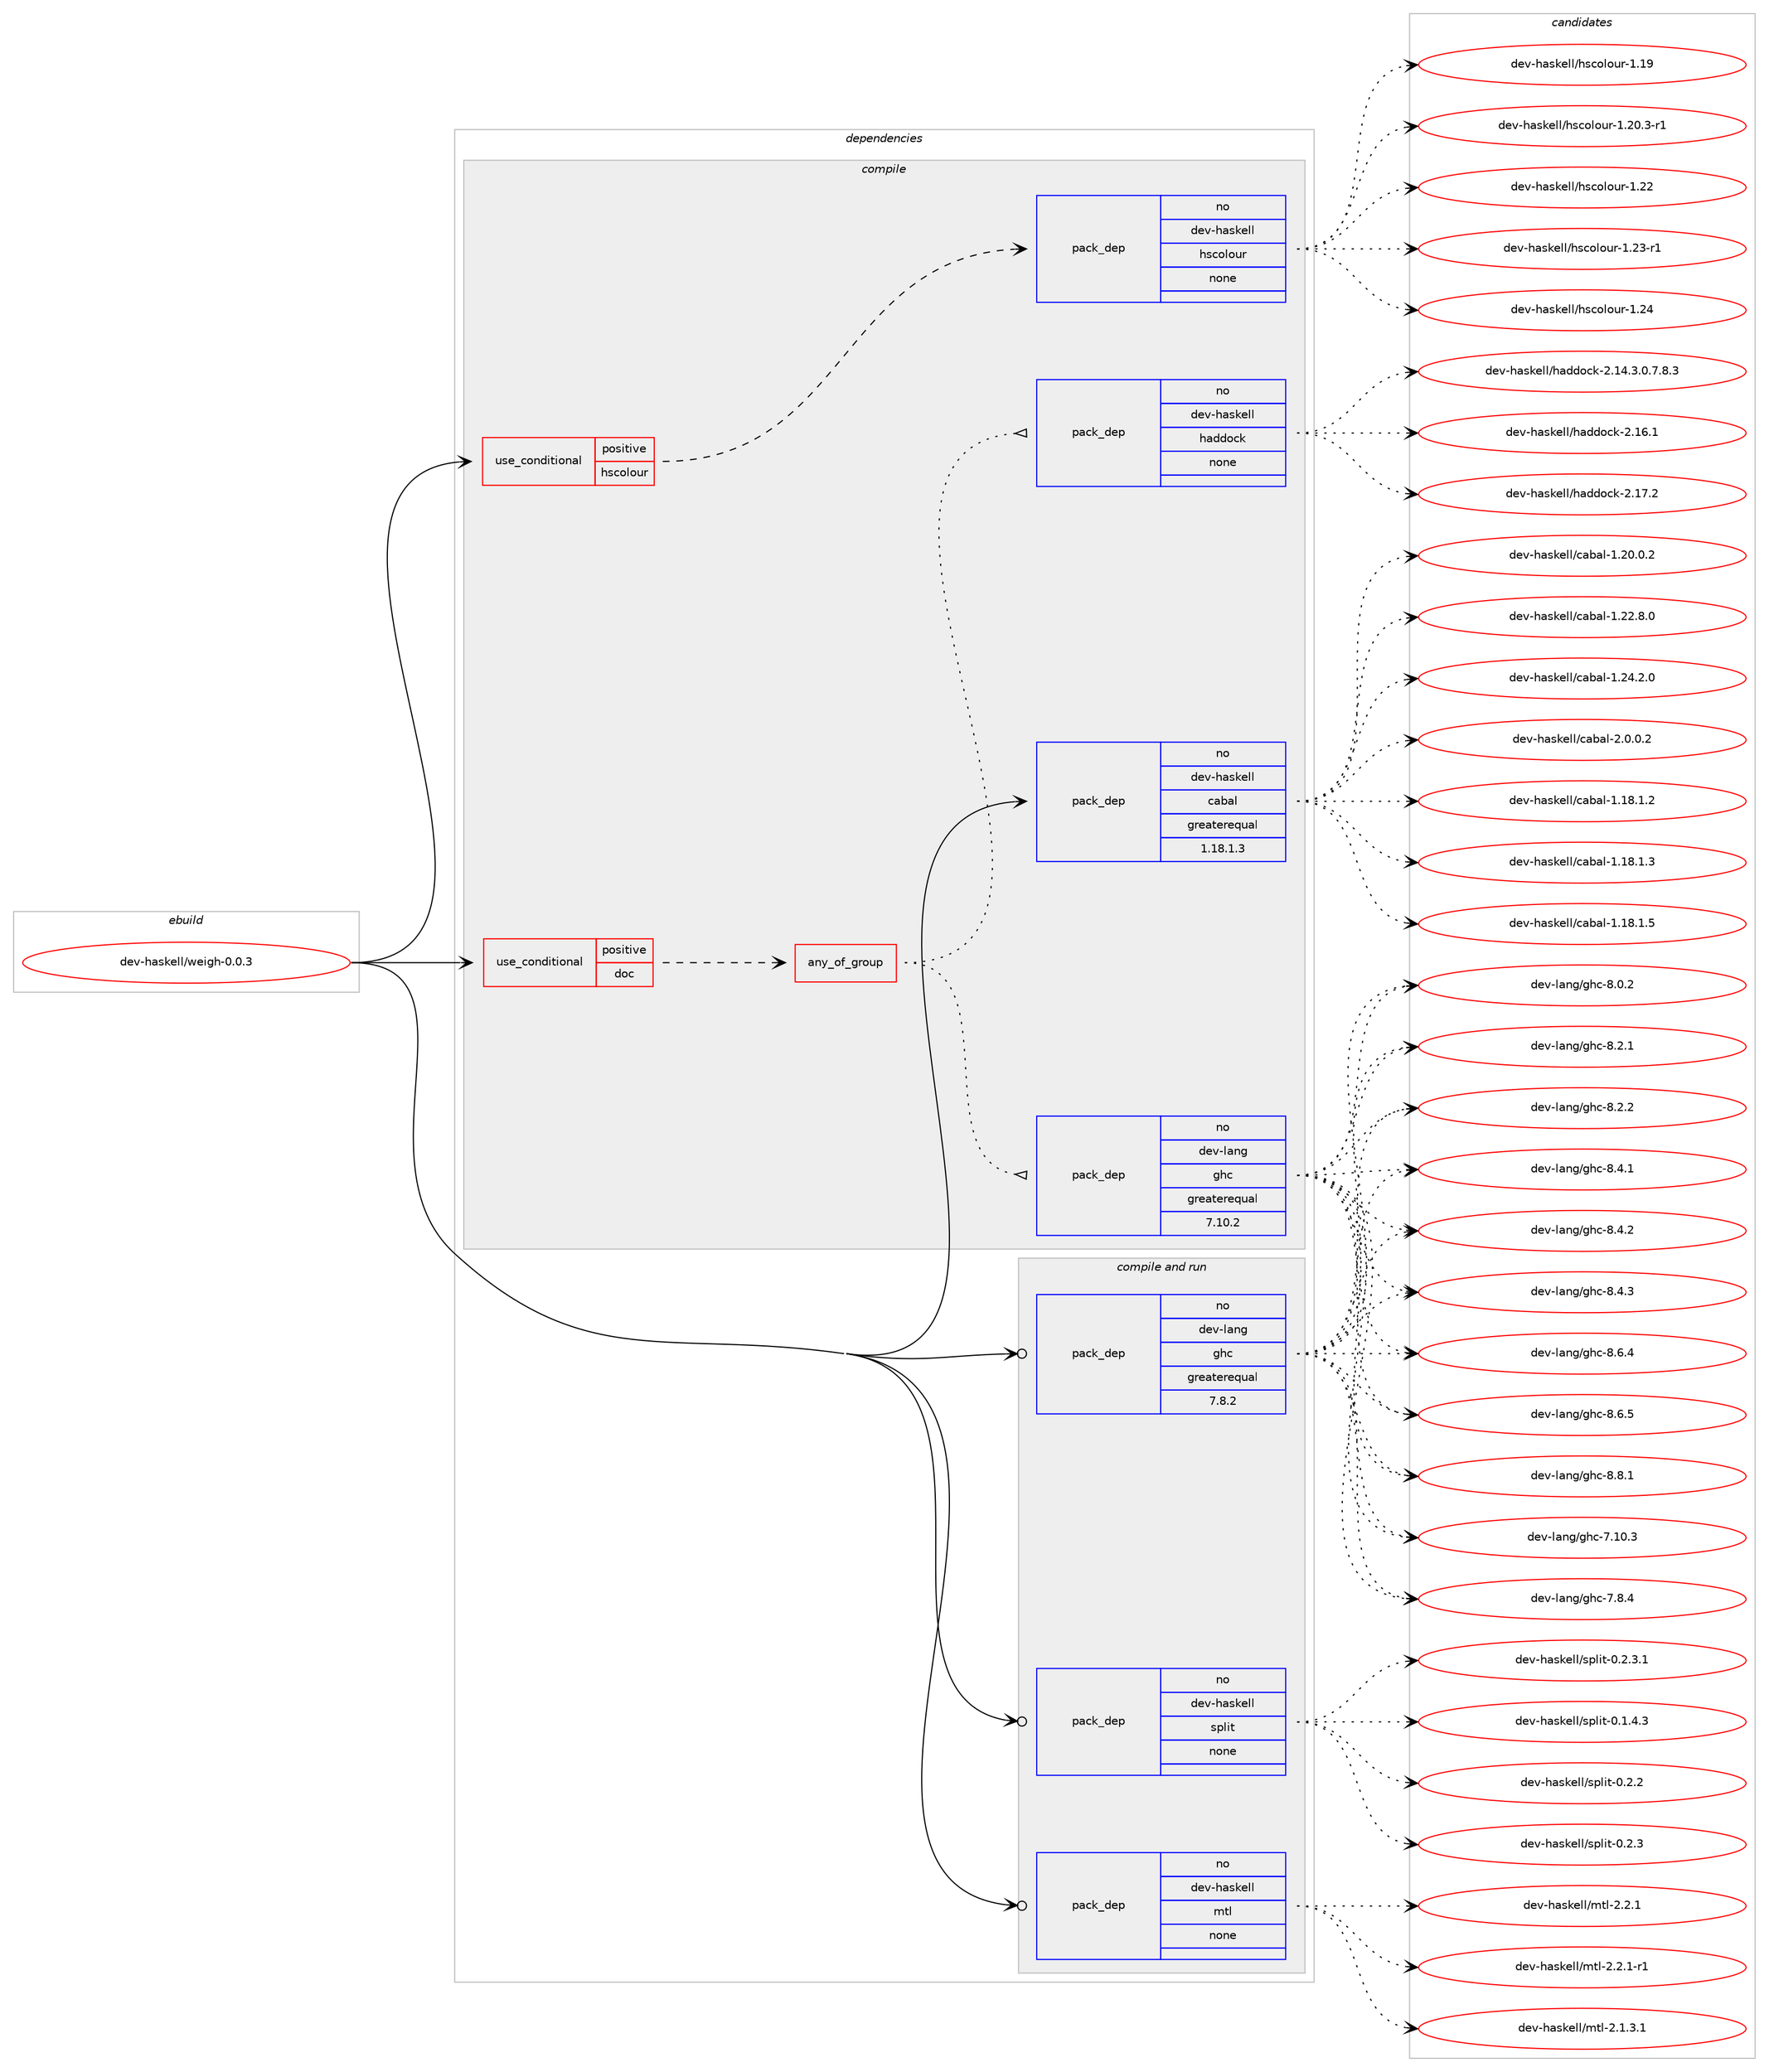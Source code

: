 digraph prolog {

# *************
# Graph options
# *************

newrank=true;
concentrate=true;
compound=true;
graph [rankdir=LR,fontname=Helvetica,fontsize=10,ranksep=1.5];#, ranksep=2.5, nodesep=0.2];
edge  [arrowhead=vee];
node  [fontname=Helvetica,fontsize=10];

# **********
# The ebuild
# **********

subgraph cluster_leftcol {
color=gray;
rank=same;
label=<<i>ebuild</i>>;
id [label="dev-haskell/weigh-0.0.3", color=red, width=4, href="../dev-haskell/weigh-0.0.3.svg"];
}

# ****************
# The dependencies
# ****************

subgraph cluster_midcol {
color=gray;
label=<<i>dependencies</i>>;
subgraph cluster_compile {
fillcolor="#eeeeee";
style=filled;
label=<<i>compile</i>>;
subgraph cond128183 {
dependency547838 [label=<<TABLE BORDER="0" CELLBORDER="1" CELLSPACING="0" CELLPADDING="4"><TR><TD ROWSPAN="3" CELLPADDING="10">use_conditional</TD></TR><TR><TD>positive</TD></TR><TR><TD>doc</TD></TR></TABLE>>, shape=none, color=red];
subgraph any10717 {
dependency547839 [label=<<TABLE BORDER="0" CELLBORDER="1" CELLSPACING="0" CELLPADDING="4"><TR><TD CELLPADDING="10">any_of_group</TD></TR></TABLE>>, shape=none, color=red];subgraph pack408581 {
dependency547840 [label=<<TABLE BORDER="0" CELLBORDER="1" CELLSPACING="0" CELLPADDING="4" WIDTH="220"><TR><TD ROWSPAN="6" CELLPADDING="30">pack_dep</TD></TR><TR><TD WIDTH="110">no</TD></TR><TR><TD>dev-haskell</TD></TR><TR><TD>haddock</TD></TR><TR><TD>none</TD></TR><TR><TD></TD></TR></TABLE>>, shape=none, color=blue];
}
dependency547839:e -> dependency547840:w [weight=20,style="dotted",arrowhead="oinv"];
subgraph pack408582 {
dependency547841 [label=<<TABLE BORDER="0" CELLBORDER="1" CELLSPACING="0" CELLPADDING="4" WIDTH="220"><TR><TD ROWSPAN="6" CELLPADDING="30">pack_dep</TD></TR><TR><TD WIDTH="110">no</TD></TR><TR><TD>dev-lang</TD></TR><TR><TD>ghc</TD></TR><TR><TD>greaterequal</TD></TR><TR><TD>7.10.2</TD></TR></TABLE>>, shape=none, color=blue];
}
dependency547839:e -> dependency547841:w [weight=20,style="dotted",arrowhead="oinv"];
}
dependency547838:e -> dependency547839:w [weight=20,style="dashed",arrowhead="vee"];
}
id:e -> dependency547838:w [weight=20,style="solid",arrowhead="vee"];
subgraph cond128184 {
dependency547842 [label=<<TABLE BORDER="0" CELLBORDER="1" CELLSPACING="0" CELLPADDING="4"><TR><TD ROWSPAN="3" CELLPADDING="10">use_conditional</TD></TR><TR><TD>positive</TD></TR><TR><TD>hscolour</TD></TR></TABLE>>, shape=none, color=red];
subgraph pack408583 {
dependency547843 [label=<<TABLE BORDER="0" CELLBORDER="1" CELLSPACING="0" CELLPADDING="4" WIDTH="220"><TR><TD ROWSPAN="6" CELLPADDING="30">pack_dep</TD></TR><TR><TD WIDTH="110">no</TD></TR><TR><TD>dev-haskell</TD></TR><TR><TD>hscolour</TD></TR><TR><TD>none</TD></TR><TR><TD></TD></TR></TABLE>>, shape=none, color=blue];
}
dependency547842:e -> dependency547843:w [weight=20,style="dashed",arrowhead="vee"];
}
id:e -> dependency547842:w [weight=20,style="solid",arrowhead="vee"];
subgraph pack408584 {
dependency547844 [label=<<TABLE BORDER="0" CELLBORDER="1" CELLSPACING="0" CELLPADDING="4" WIDTH="220"><TR><TD ROWSPAN="6" CELLPADDING="30">pack_dep</TD></TR><TR><TD WIDTH="110">no</TD></TR><TR><TD>dev-haskell</TD></TR><TR><TD>cabal</TD></TR><TR><TD>greaterequal</TD></TR><TR><TD>1.18.1.3</TD></TR></TABLE>>, shape=none, color=blue];
}
id:e -> dependency547844:w [weight=20,style="solid",arrowhead="vee"];
}
subgraph cluster_compileandrun {
fillcolor="#eeeeee";
style=filled;
label=<<i>compile and run</i>>;
subgraph pack408585 {
dependency547845 [label=<<TABLE BORDER="0" CELLBORDER="1" CELLSPACING="0" CELLPADDING="4" WIDTH="220"><TR><TD ROWSPAN="6" CELLPADDING="30">pack_dep</TD></TR><TR><TD WIDTH="110">no</TD></TR><TR><TD>dev-haskell</TD></TR><TR><TD>mtl</TD></TR><TR><TD>none</TD></TR><TR><TD></TD></TR></TABLE>>, shape=none, color=blue];
}
id:e -> dependency547845:w [weight=20,style="solid",arrowhead="odotvee"];
subgraph pack408586 {
dependency547846 [label=<<TABLE BORDER="0" CELLBORDER="1" CELLSPACING="0" CELLPADDING="4" WIDTH="220"><TR><TD ROWSPAN="6" CELLPADDING="30">pack_dep</TD></TR><TR><TD WIDTH="110">no</TD></TR><TR><TD>dev-haskell</TD></TR><TR><TD>split</TD></TR><TR><TD>none</TD></TR><TR><TD></TD></TR></TABLE>>, shape=none, color=blue];
}
id:e -> dependency547846:w [weight=20,style="solid",arrowhead="odotvee"];
subgraph pack408587 {
dependency547847 [label=<<TABLE BORDER="0" CELLBORDER="1" CELLSPACING="0" CELLPADDING="4" WIDTH="220"><TR><TD ROWSPAN="6" CELLPADDING="30">pack_dep</TD></TR><TR><TD WIDTH="110">no</TD></TR><TR><TD>dev-lang</TD></TR><TR><TD>ghc</TD></TR><TR><TD>greaterequal</TD></TR><TR><TD>7.8.2</TD></TR></TABLE>>, shape=none, color=blue];
}
id:e -> dependency547847:w [weight=20,style="solid",arrowhead="odotvee"];
}
subgraph cluster_run {
fillcolor="#eeeeee";
style=filled;
label=<<i>run</i>>;
}
}

# **************
# The candidates
# **************

subgraph cluster_choices {
rank=same;
color=gray;
label=<<i>candidates</i>>;

subgraph choice408581 {
color=black;
nodesep=1;
choice1001011184510497115107101108108471049710010011199107455046495246514648465546564651 [label="dev-haskell/haddock-2.14.3.0.7.8.3", color=red, width=4,href="../dev-haskell/haddock-2.14.3.0.7.8.3.svg"];
choice100101118451049711510710110810847104971001001119910745504649544649 [label="dev-haskell/haddock-2.16.1", color=red, width=4,href="../dev-haskell/haddock-2.16.1.svg"];
choice100101118451049711510710110810847104971001001119910745504649554650 [label="dev-haskell/haddock-2.17.2", color=red, width=4,href="../dev-haskell/haddock-2.17.2.svg"];
dependency547840:e -> choice1001011184510497115107101108108471049710010011199107455046495246514648465546564651:w [style=dotted,weight="100"];
dependency547840:e -> choice100101118451049711510710110810847104971001001119910745504649544649:w [style=dotted,weight="100"];
dependency547840:e -> choice100101118451049711510710110810847104971001001119910745504649554650:w [style=dotted,weight="100"];
}
subgraph choice408582 {
color=black;
nodesep=1;
choice1001011184510897110103471031049945554649484651 [label="dev-lang/ghc-7.10.3", color=red, width=4,href="../dev-lang/ghc-7.10.3.svg"];
choice10010111845108971101034710310499455546564652 [label="dev-lang/ghc-7.8.4", color=red, width=4,href="../dev-lang/ghc-7.8.4.svg"];
choice10010111845108971101034710310499455646484650 [label="dev-lang/ghc-8.0.2", color=red, width=4,href="../dev-lang/ghc-8.0.2.svg"];
choice10010111845108971101034710310499455646504649 [label="dev-lang/ghc-8.2.1", color=red, width=4,href="../dev-lang/ghc-8.2.1.svg"];
choice10010111845108971101034710310499455646504650 [label="dev-lang/ghc-8.2.2", color=red, width=4,href="../dev-lang/ghc-8.2.2.svg"];
choice10010111845108971101034710310499455646524649 [label="dev-lang/ghc-8.4.1", color=red, width=4,href="../dev-lang/ghc-8.4.1.svg"];
choice10010111845108971101034710310499455646524650 [label="dev-lang/ghc-8.4.2", color=red, width=4,href="../dev-lang/ghc-8.4.2.svg"];
choice10010111845108971101034710310499455646524651 [label="dev-lang/ghc-8.4.3", color=red, width=4,href="../dev-lang/ghc-8.4.3.svg"];
choice10010111845108971101034710310499455646544652 [label="dev-lang/ghc-8.6.4", color=red, width=4,href="../dev-lang/ghc-8.6.4.svg"];
choice10010111845108971101034710310499455646544653 [label="dev-lang/ghc-8.6.5", color=red, width=4,href="../dev-lang/ghc-8.6.5.svg"];
choice10010111845108971101034710310499455646564649 [label="dev-lang/ghc-8.8.1", color=red, width=4,href="../dev-lang/ghc-8.8.1.svg"];
dependency547841:e -> choice1001011184510897110103471031049945554649484651:w [style=dotted,weight="100"];
dependency547841:e -> choice10010111845108971101034710310499455546564652:w [style=dotted,weight="100"];
dependency547841:e -> choice10010111845108971101034710310499455646484650:w [style=dotted,weight="100"];
dependency547841:e -> choice10010111845108971101034710310499455646504649:w [style=dotted,weight="100"];
dependency547841:e -> choice10010111845108971101034710310499455646504650:w [style=dotted,weight="100"];
dependency547841:e -> choice10010111845108971101034710310499455646524649:w [style=dotted,weight="100"];
dependency547841:e -> choice10010111845108971101034710310499455646524650:w [style=dotted,weight="100"];
dependency547841:e -> choice10010111845108971101034710310499455646524651:w [style=dotted,weight="100"];
dependency547841:e -> choice10010111845108971101034710310499455646544652:w [style=dotted,weight="100"];
dependency547841:e -> choice10010111845108971101034710310499455646544653:w [style=dotted,weight="100"];
dependency547841:e -> choice10010111845108971101034710310499455646564649:w [style=dotted,weight="100"];
}
subgraph choice408583 {
color=black;
nodesep=1;
choice100101118451049711510710110810847104115991111081111171144549464957 [label="dev-haskell/hscolour-1.19", color=red, width=4,href="../dev-haskell/hscolour-1.19.svg"];
choice10010111845104971151071011081084710411599111108111117114454946504846514511449 [label="dev-haskell/hscolour-1.20.3-r1", color=red, width=4,href="../dev-haskell/hscolour-1.20.3-r1.svg"];
choice100101118451049711510710110810847104115991111081111171144549465050 [label="dev-haskell/hscolour-1.22", color=red, width=4,href="../dev-haskell/hscolour-1.22.svg"];
choice1001011184510497115107101108108471041159911110811111711445494650514511449 [label="dev-haskell/hscolour-1.23-r1", color=red, width=4,href="../dev-haskell/hscolour-1.23-r1.svg"];
choice100101118451049711510710110810847104115991111081111171144549465052 [label="dev-haskell/hscolour-1.24", color=red, width=4,href="../dev-haskell/hscolour-1.24.svg"];
dependency547843:e -> choice100101118451049711510710110810847104115991111081111171144549464957:w [style=dotted,weight="100"];
dependency547843:e -> choice10010111845104971151071011081084710411599111108111117114454946504846514511449:w [style=dotted,weight="100"];
dependency547843:e -> choice100101118451049711510710110810847104115991111081111171144549465050:w [style=dotted,weight="100"];
dependency547843:e -> choice1001011184510497115107101108108471041159911110811111711445494650514511449:w [style=dotted,weight="100"];
dependency547843:e -> choice100101118451049711510710110810847104115991111081111171144549465052:w [style=dotted,weight="100"];
}
subgraph choice408584 {
color=black;
nodesep=1;
choice10010111845104971151071011081084799979897108454946495646494650 [label="dev-haskell/cabal-1.18.1.2", color=red, width=4,href="../dev-haskell/cabal-1.18.1.2.svg"];
choice10010111845104971151071011081084799979897108454946495646494651 [label="dev-haskell/cabal-1.18.1.3", color=red, width=4,href="../dev-haskell/cabal-1.18.1.3.svg"];
choice10010111845104971151071011081084799979897108454946495646494653 [label="dev-haskell/cabal-1.18.1.5", color=red, width=4,href="../dev-haskell/cabal-1.18.1.5.svg"];
choice10010111845104971151071011081084799979897108454946504846484650 [label="dev-haskell/cabal-1.20.0.2", color=red, width=4,href="../dev-haskell/cabal-1.20.0.2.svg"];
choice10010111845104971151071011081084799979897108454946505046564648 [label="dev-haskell/cabal-1.22.8.0", color=red, width=4,href="../dev-haskell/cabal-1.22.8.0.svg"];
choice10010111845104971151071011081084799979897108454946505246504648 [label="dev-haskell/cabal-1.24.2.0", color=red, width=4,href="../dev-haskell/cabal-1.24.2.0.svg"];
choice100101118451049711510710110810847999798971084550464846484650 [label="dev-haskell/cabal-2.0.0.2", color=red, width=4,href="../dev-haskell/cabal-2.0.0.2.svg"];
dependency547844:e -> choice10010111845104971151071011081084799979897108454946495646494650:w [style=dotted,weight="100"];
dependency547844:e -> choice10010111845104971151071011081084799979897108454946495646494651:w [style=dotted,weight="100"];
dependency547844:e -> choice10010111845104971151071011081084799979897108454946495646494653:w [style=dotted,weight="100"];
dependency547844:e -> choice10010111845104971151071011081084799979897108454946504846484650:w [style=dotted,weight="100"];
dependency547844:e -> choice10010111845104971151071011081084799979897108454946505046564648:w [style=dotted,weight="100"];
dependency547844:e -> choice10010111845104971151071011081084799979897108454946505246504648:w [style=dotted,weight="100"];
dependency547844:e -> choice100101118451049711510710110810847999798971084550464846484650:w [style=dotted,weight="100"];
}
subgraph choice408585 {
color=black;
nodesep=1;
choice1001011184510497115107101108108471091161084550464946514649 [label="dev-haskell/mtl-2.1.3.1", color=red, width=4,href="../dev-haskell/mtl-2.1.3.1.svg"];
choice100101118451049711510710110810847109116108455046504649 [label="dev-haskell/mtl-2.2.1", color=red, width=4,href="../dev-haskell/mtl-2.2.1.svg"];
choice1001011184510497115107101108108471091161084550465046494511449 [label="dev-haskell/mtl-2.2.1-r1", color=red, width=4,href="../dev-haskell/mtl-2.2.1-r1.svg"];
dependency547845:e -> choice1001011184510497115107101108108471091161084550464946514649:w [style=dotted,weight="100"];
dependency547845:e -> choice100101118451049711510710110810847109116108455046504649:w [style=dotted,weight="100"];
dependency547845:e -> choice1001011184510497115107101108108471091161084550465046494511449:w [style=dotted,weight="100"];
}
subgraph choice408586 {
color=black;
nodesep=1;
choice1001011184510497115107101108108471151121081051164548464946524651 [label="dev-haskell/split-0.1.4.3", color=red, width=4,href="../dev-haskell/split-0.1.4.3.svg"];
choice100101118451049711510710110810847115112108105116454846504650 [label="dev-haskell/split-0.2.2", color=red, width=4,href="../dev-haskell/split-0.2.2.svg"];
choice100101118451049711510710110810847115112108105116454846504651 [label="dev-haskell/split-0.2.3", color=red, width=4,href="../dev-haskell/split-0.2.3.svg"];
choice1001011184510497115107101108108471151121081051164548465046514649 [label="dev-haskell/split-0.2.3.1", color=red, width=4,href="../dev-haskell/split-0.2.3.1.svg"];
dependency547846:e -> choice1001011184510497115107101108108471151121081051164548464946524651:w [style=dotted,weight="100"];
dependency547846:e -> choice100101118451049711510710110810847115112108105116454846504650:w [style=dotted,weight="100"];
dependency547846:e -> choice100101118451049711510710110810847115112108105116454846504651:w [style=dotted,weight="100"];
dependency547846:e -> choice1001011184510497115107101108108471151121081051164548465046514649:w [style=dotted,weight="100"];
}
subgraph choice408587 {
color=black;
nodesep=1;
choice1001011184510897110103471031049945554649484651 [label="dev-lang/ghc-7.10.3", color=red, width=4,href="../dev-lang/ghc-7.10.3.svg"];
choice10010111845108971101034710310499455546564652 [label="dev-lang/ghc-7.8.4", color=red, width=4,href="../dev-lang/ghc-7.8.4.svg"];
choice10010111845108971101034710310499455646484650 [label="dev-lang/ghc-8.0.2", color=red, width=4,href="../dev-lang/ghc-8.0.2.svg"];
choice10010111845108971101034710310499455646504649 [label="dev-lang/ghc-8.2.1", color=red, width=4,href="../dev-lang/ghc-8.2.1.svg"];
choice10010111845108971101034710310499455646504650 [label="dev-lang/ghc-8.2.2", color=red, width=4,href="../dev-lang/ghc-8.2.2.svg"];
choice10010111845108971101034710310499455646524649 [label="dev-lang/ghc-8.4.1", color=red, width=4,href="../dev-lang/ghc-8.4.1.svg"];
choice10010111845108971101034710310499455646524650 [label="dev-lang/ghc-8.4.2", color=red, width=4,href="../dev-lang/ghc-8.4.2.svg"];
choice10010111845108971101034710310499455646524651 [label="dev-lang/ghc-8.4.3", color=red, width=4,href="../dev-lang/ghc-8.4.3.svg"];
choice10010111845108971101034710310499455646544652 [label="dev-lang/ghc-8.6.4", color=red, width=4,href="../dev-lang/ghc-8.6.4.svg"];
choice10010111845108971101034710310499455646544653 [label="dev-lang/ghc-8.6.5", color=red, width=4,href="../dev-lang/ghc-8.6.5.svg"];
choice10010111845108971101034710310499455646564649 [label="dev-lang/ghc-8.8.1", color=red, width=4,href="../dev-lang/ghc-8.8.1.svg"];
dependency547847:e -> choice1001011184510897110103471031049945554649484651:w [style=dotted,weight="100"];
dependency547847:e -> choice10010111845108971101034710310499455546564652:w [style=dotted,weight="100"];
dependency547847:e -> choice10010111845108971101034710310499455646484650:w [style=dotted,weight="100"];
dependency547847:e -> choice10010111845108971101034710310499455646504649:w [style=dotted,weight="100"];
dependency547847:e -> choice10010111845108971101034710310499455646504650:w [style=dotted,weight="100"];
dependency547847:e -> choice10010111845108971101034710310499455646524649:w [style=dotted,weight="100"];
dependency547847:e -> choice10010111845108971101034710310499455646524650:w [style=dotted,weight="100"];
dependency547847:e -> choice10010111845108971101034710310499455646524651:w [style=dotted,weight="100"];
dependency547847:e -> choice10010111845108971101034710310499455646544652:w [style=dotted,weight="100"];
dependency547847:e -> choice10010111845108971101034710310499455646544653:w [style=dotted,weight="100"];
dependency547847:e -> choice10010111845108971101034710310499455646564649:w [style=dotted,weight="100"];
}
}

}
